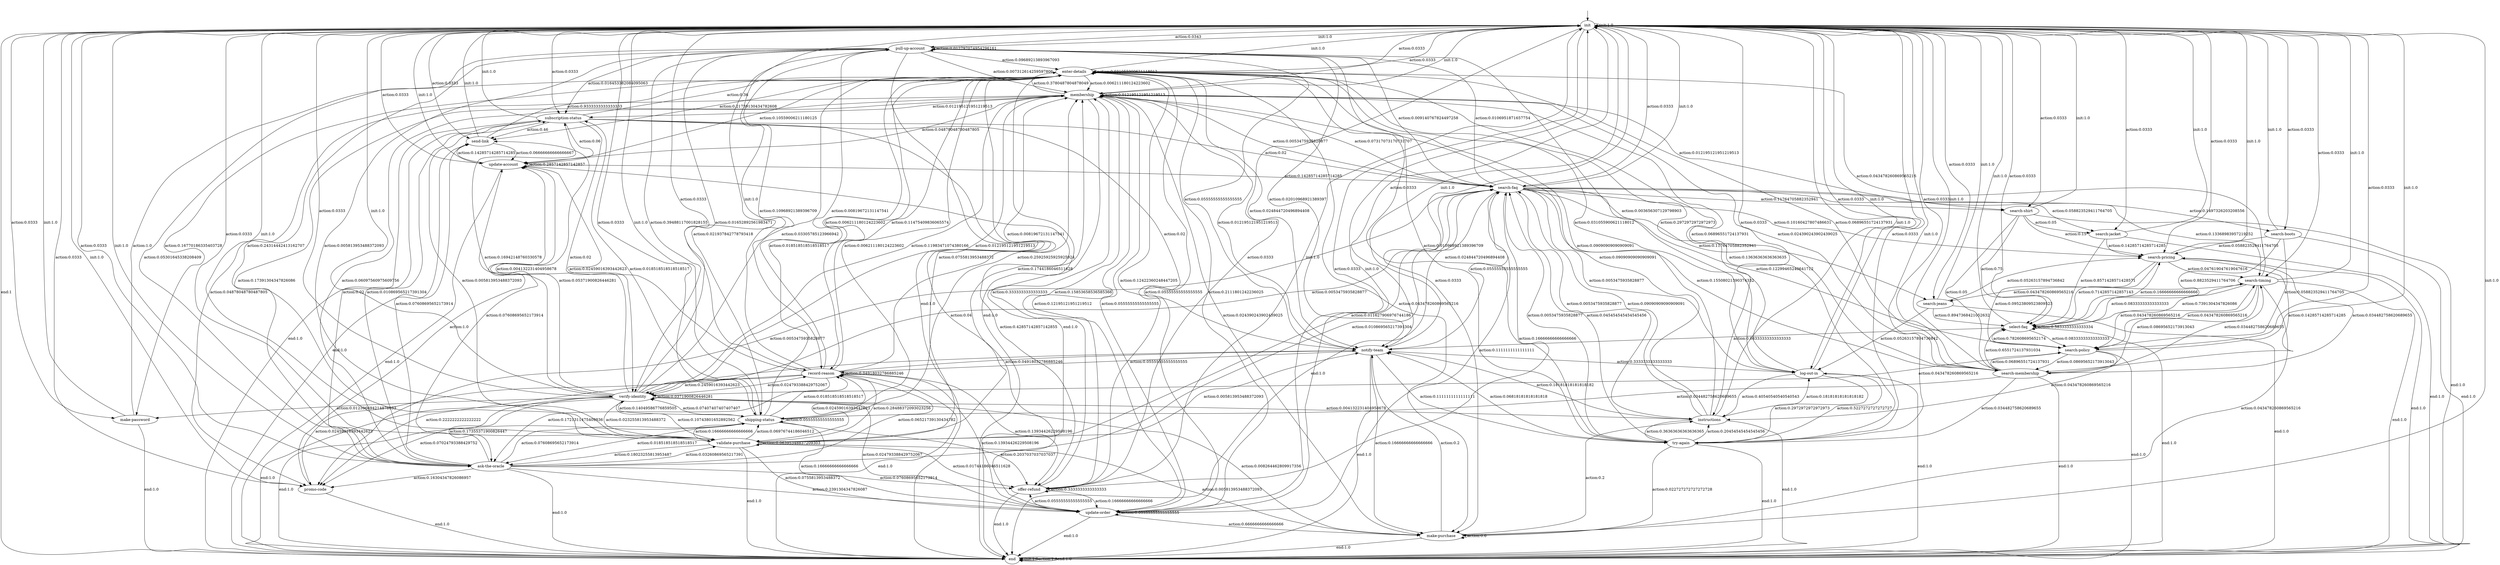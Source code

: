 digraph learned_mdp {
s0 [label="init"];
s1 [label="pull-up-account"];
s2 [label="enter-details"];
s3 [label="verify-identity"];
s4 [label="make-password"];
s5 [label="search-timing"];
s6 [label="search-policy"];
s7 [label="validate-purchase"];
s8 [label="search-faq"];
s9 [label="membership"];
s10 [label="search-boots"];
s11 [label="try-again"];
s12 [label="ask-the-oracle"];
s13 [label="update-order"];
s14 [label="promo-code"];
s15 [label="update-account"];
s16 [label="search-membership"];
s17 [label="make-purchase"];
s18 [label="offer-refund"];
s19 [label="notify-team"];
s20 [label="record-reason"];
s21 [label="search-jeans"];
s22 [label="shipping-status"];
s23 [label="search-shirt"];
s24 [label="instructions"];
s25 [label="search-jacket"];
s26 [label="log-out-in"];
s27 [label="select-faq"];
s28 [label="subscription-status"];
s29 [label="send-link"];
s30 [label="search-pricing"];
s31 [label="end"];
s0 -> s0  [label="init:1.0"];
s0 -> s1  [label="action:0.0343"];
s0 -> s2  [label="action:0.0333"];
s0 -> s3  [label="action:0.0333"];
s0 -> s4  [label="action:0.0333"];
s0 -> s5  [label="action:0.0333"];
s0 -> s6  [label="action:0.0333"];
s0 -> s7  [label="action:0.0333"];
s0 -> s8  [label="action:0.0333"];
s0 -> s9  [label="action:0.0333"];
s0 -> s10  [label="action:0.0333"];
s0 -> s11  [label="action:0.0333"];
s0 -> s12  [label="action:0.0333"];
s0 -> s13  [label="action:0.0333"];
s0 -> s14  [label="action:0.0333"];
s0 -> s15  [label="action:0.0333"];
s0 -> s16  [label="action:0.0333"];
s0 -> s17  [label="action:0.0333"];
s0 -> s18  [label="action:0.0333"];
s0 -> s19  [label="action:0.0333"];
s0 -> s20  [label="action:0.0333"];
s0 -> s21  [label="action:0.0333"];
s0 -> s22  [label="action:0.0333"];
s0 -> s23  [label="action:0.0333"];
s0 -> s24  [label="action:0.0333"];
s0 -> s25  [label="action:0.0333"];
s0 -> s26  [label="action:0.0333"];
s0 -> s27  [label="action:0.0333"];
s0 -> s28  [label="action:0.0333"];
s0 -> s29  [label="action:0.0333"];
s0 -> s30  [label="action:0.0333"];
s0 -> s31  [label="end:1"];
s1 -> s0  [label="init:1.0"];
s1 -> s1  [label="action:0.012797074954296161"];
s1 -> s2  [label="action:0.09689213893967093"];
s1 -> s3  [label="action:0.39488117001828155"];
s1 -> s7  [label="action:0.24314442413162707"];
s1 -> s8  [label="action:0.009140767824497258"];
s1 -> s9  [label="action:0.007312614259597806"];
s1 -> s11  [label="action:0.010968921389396709"];
s1 -> s12  [label="action:0.05301645338208409"];
s1 -> s19  [label="action:0.02010968921389397"];
s1 -> s20  [label="action:0.10968921389396709"];
s1 -> s22  [label="action:0.021937842778793418"];
s1 -> s26  [label="action:0.003656307129798903"];
s1 -> s28  [label="action:0.016453382084095063"];
s1 -> s31 [label="end:1.0"];
s2 -> s0  [label="init:1.0"];
s2 -> s2  [label="action:0.031055900621118012"];
s2 -> s4  [label="action:0.16770186335403728"];
s2 -> s9  [label="action:0.006211180124223602"];
s2 -> s11  [label="action:0.024844720496894408"];
s2 -> s13  [label="action:0.2111801242236025"];
s2 -> s15  [label="action:0.10559006211180125"];
s2 -> s17  [label="action:0.043478260869565216"];
s2 -> s18  [label="action:0.12422360248447205"];
s2 -> s19  [label="action:0.024844720496894408"];
s2 -> s20  [label="action:0.006211180124223602"];
s2 -> s22  [label="action:0.006211180124223602"];
s2 -> s26  [label="action:0.031055900621118012"];
s2 -> s29  [label="action:0.21739130434782608"];
s2 -> s31 [label="end:1.0"];
s3 -> s0  [label="init:1.0"];
s3 -> s1  [label="action:0.01652892561983471"];
s3 -> s2  [label="action:0.03305785123966942"];
s3 -> s3  [label="action:0.0371900826446281"];
s3 -> s4  [label="action:0.012396694214876033"];
s3 -> s7  [label="action:0.10743801652892562"];
s3 -> s9  [label="action:0.11983471074380166"];
s3 -> s12  [label="action:0.17355371900826447"];
s3 -> s13  [label="action:0.024793388429752067"];
s3 -> s14  [label="action:0.07024793388429752"];
s3 -> s15  [label="action:0.05371900826446281"];
s3 -> s17  [label="action:0.008264462809917356"];
s3 -> s20  [label="action:0.024793388429752067"];
s3 -> s22  [label="action:0.14049586776859505"];
s3 -> s24  [label="action:0.004132231404958678"];
s3 -> s28  [label="action:0.16942148760330578"];
s3 -> s29  [label="action:0.004132231404958678"];
s3 -> s31 [label="end:1.0"];
s4 -> s0  [label="init:1.0"];
s4 -> s2  [label="action:1.0"];
s4 -> s31 [label="end:1.0"];
s5 -> s0  [label="init:1.0"];
s5 -> s2  [label="action:0.043478260869565216"];
s5 -> s6  [label="action:0.043478260869565216"];
s5 -> s16  [label="action:0.08695652173913043"];
s5 -> s17  [label="action:0.043478260869565216"];
s5 -> s21  [label="action:0.043478260869565216"];
s5 -> s27  [label="action:0.7391304347826086"];
s5 -> s31 [label="end:1.0"];
s6 -> s0  [label="init:1.0"];
s6 -> s3  [label="action:0.043478260869565216"];
s6 -> s5  [label="action:0.043478260869565216"];
s6 -> s16  [label="action:0.08695652173913043"];
s6 -> s24  [label="action:0.043478260869565216"];
s6 -> s27  [label="action:0.782608695652174"];
s6 -> s31 [label="end:1.0"];
s7 -> s0  [label="init:1.0"];
s7 -> s1  [label="action:0.005813953488372093"];
s7 -> s2  [label="action:0.0755813953488372"];
s7 -> s3  [label="action:0.023255813953488372"];
s7 -> s7  [label="action:0.06395348837209303"];
s7 -> s8  [label="action:0.011627906976744186"];
s7 -> s9  [label="action:0.1744186046511628"];
s7 -> s12  [label="action:0.18023255813953487"];
s7 -> s13  [label="action:0.0755813953488372"];
s7 -> s17  [label="action:0.005813953488372093"];
s7 -> s18  [label="action:0.01744186046511628"];
s7 -> s19  [label="action:0.005813953488372093"];
s7 -> s20  [label="action:0.28488372093023256"];
s7 -> s22  [label="action:0.06976744186046512"];
s7 -> s28  [label="action:0.005813953488372093"];
s7 -> s31 [label="end:1.0"];
s8 -> s0  [label="init:1.0"];
s8 -> s1  [label="action:0.0106951871657754"];
s8 -> s3  [label="action:0.0053475935828877"];
s8 -> s5  [label="action:0.13368983957219252"];
s8 -> s6  [label="action:0.12299465240641712"];
s8 -> s9  [label="action:0.0053475935828877"];
s8 -> s10  [label="action:0.1497326203208556"];
s8 -> s11  [label="action:0.0053475935828877"];
s8 -> s14  [label="action:0.0053475935828877"];
s8 -> s16  [label="action:0.15508021390374332"];
s8 -> s21  [label="action:0.11764705882352941"];
s8 -> s23  [label="action:0.11764705882352941"];
s8 -> s24  [label="action:0.0053475935828877"];
s8 -> s25  [label="action:0.058823529411764705"];
s8 -> s26  [label="action:0.0053475935828877"];
s8 -> s30  [label="action:0.10160427807486631"];
s8 -> s31 [label="end:1.0"];
s9 -> s0  [label="init:1.0"];
s9 -> s2  [label="action:0.3780487804878049"];
s9 -> s3  [label="action:0.012195121951219513"];
s9 -> s8  [label="action:0.07317073170731707"];
s9 -> s9  [label="action:0.012195121951219513"];
s9 -> s12  [label="action:0.06097560975609756"];
s9 -> s13  [label="action:0.12195121951219512"];
s9 -> s14  [label="action:0.04878048780487805"];
s9 -> s15  [label="action:0.04878048780487805"];
s9 -> s16  [label="action:0.024390243902439025"];
s9 -> s17  [label="action:0.024390243902439025"];
s9 -> s18  [label="action:0.15853658536585366"];
s9 -> s19  [label="action:0.012195121951219513"];
s9 -> s23  [label="action:0.012195121951219513"];
s9 -> s28  [label="action:0.012195121951219513"];
s9 -> s31 [label="end:1.0"];
s10 -> s0  [label="init:1.0"];
s10 -> s6  [label="action:0.058823529411764705"];
s10 -> s27  [label="action:0.8823529411764706"];
s10 -> s30  [label="action:0.058823529411764705"];
s10 -> s31 [label="end:1.0"];
s11 -> s0  [label="init:1.0"];
s11 -> s2  [label="action:0.13636363636363635"];
s11 -> s8  [label="action:0.045454545454545456"];
s11 -> s17  [label="action:0.022727272727272728"];
s11 -> s19  [label="action:0.06818181818181818"];
s11 -> s24  [label="action:0.20454545454545456"];
s11 -> s26  [label="action:0.5227272727272727"];
s11 -> s31 [label="end:1.0"];
s12 -> s0  [label="init:1.0"];
s12 -> s7  [label="action:0.03260869565217391"];
s12 -> s8  [label="action:0.010869565217391304"];
s12 -> s9  [label="action:0.17391304347826086"];
s12 -> s13  [label="action:0.2391304347826087"];
s12 -> s14  [label="action:0.16304347826086957"];
s12 -> s15  [label="action:0.07608695652173914"];
s12 -> s18  [label="action:0.07608695652173914"];
s12 -> s20  [label="action:0.06521739130434782"];
s12 -> s22  [label="action:0.07608695652173914"];
s12 -> s28  [label="action:0.010869565217391304"];
s12 -> s29  [label="action:0.07608695652173914"];
s12 -> s31 [label="end:1.0"];
s13 -> s0  [label="init:1.0"];
s13 -> s2  [label="action:0.05555555555555555"];
s13 -> s8  [label="action:0.1111111111111111"];
s13 -> s9  [label="action:0.05555555555555555"];
s13 -> s13  [label="action:0.05555555555555555"];
s13 -> s17  [label="action:0.6666666666666666"];
s13 -> s18  [label="action:0.05555555555555555"];
s13 -> s31 [label="end:1.0"];
s14 -> s0  [label="init:1.0"];
s14 -> s15  [label="action:1.0"];
s14 -> s31 [label="end:1.0"];
s15 -> s0  [label="init:1.0"];
s15 -> s8  [label="action:0.14285714285714285"];
s15 -> s15  [label="action:0.2857142857142857"];
s15 -> s18  [label="action:0.42857142857142855"];
s15 -> s29  [label="action:0.14285714285714285"];
s15 -> s31 [label="end:1.0"];
s16 -> s0  [label="init:1.0"];
s16 -> s2  [label="action:0.06896551724137931"];
s16 -> s5  [label="action:0.034482758620689655"];
s16 -> s6  [label="action:0.06896551724137931"];
s16 -> s9  [label="action:0.06896551724137931"];
s16 -> s11  [label="action:0.034482758620689655"];
s16 -> s22  [label="action:0.034482758620689655"];
s16 -> s27  [label="action:0.6551724137931034"];
s16 -> s30  [label="action:0.034482758620689655"];
s16 -> s31 [label="end:1.0"];
s17 -> s0  [label="init:1.0"];
s17 -> s17  [label="action:0.6"];
s17 -> s19  [label="action:0.2"];
s17 -> s24  [label="action:0.2"];
s17 -> s31 [label="end:1.0"];
s18 -> s0  [label="init:1.0"];
s18 -> s8  [label="action:0.16666666666666666"];
s18 -> s9  [label="action:0.3333333333333333"];
s18 -> s13  [label="action:0.16666666666666666"];
s18 -> s18  [label="action:0.3333333333333333"];
s18 -> s31 [label="end:1.0"];
s19 -> s0  [label="init:1.0"];
s19 -> s1  [label="action:0.05555555555555555"];
s19 -> s8  [label="action:0.05555555555555555"];
s19 -> s11  [label="action:0.1111111111111111"];
s19 -> s14  [label="action:0.2222222222222222"];
s19 -> s17  [label="action:0.16666666666666666"];
s19 -> s20  [label="action:0.05555555555555555"];
s19 -> s26  [label="action:0.3333333333333333"];
s19 -> s31 [label="end:1.0"];
s20 -> s0  [label="init:1.0"];
s20 -> s1  [label="action:0.00819672131147541"];
s20 -> s2  [label="action:0.11475409836065574"];
s20 -> s3  [label="action:0.2459016393442623"];
s20 -> s7  [label="action:0.02459016393442623"];
s20 -> s9  [label="action:0.00819672131147541"];
s20 -> s12  [label="action:0.1721311475409836"];
s20 -> s13  [label="action:0.13934426229508196"];
s20 -> s14  [label="action:0.02459016393442623"];
s20 -> s15  [label="action:0.02459016393442623"];
s20 -> s18  [label="action:0.13934426229508196"];
s20 -> s19  [label="action:0.04918032786885246"];
s20 -> s20  [label="action:0.04918032786885246"];
s20 -> s31 [label="end:1.0"];
s21 -> s0  [label="init:1.0"];
s21 -> s26  [label="action:0.05263157894736842"];
s21 -> s27  [label="action:0.8947368421052632"];
s21 -> s30  [label="action:0.05263157894736842"];
s21 -> s31 [label="end:1.0"];
s22 -> s0  [label="init:1.0"];
s22 -> s2  [label="action:0.018518518518518517"];
s22 -> s3  [label="action:0.07407407407407407"];
s22 -> s7  [label="action:0.16666666666666666"];
s22 -> s9  [label="action:0.25925925925925924"];
s22 -> s12  [label="action:0.018518518518518517"];
s22 -> s13  [label="action:0.16666666666666666"];
s22 -> s18  [label="action:0.2037037037037037"];
s22 -> s20  [label="action:0.018518518518518517"];
s22 -> s22  [label="action:0.05555555555555555"];
s22 -> s28  [label="action:0.018518518518518517"];
s22 -> s31 [label="end:1.0"];
s23 -> s0  [label="init:1.0"];
s23 -> s16  [label="action:0.05"];
s23 -> s25  [label="action:0.05"];
s23 -> s27  [label="action:0.75"];
s23 -> s30  [label="action:0.15"];
s23 -> s31 [label="end:1.0"];
s24 -> s0  [label="init:1.0"];
s24 -> s2  [label="action:0.09090909090909091"];
s24 -> s8  [label="action:0.09090909090909091"];
s24 -> s9  [label="action:0.09090909090909091"];
s24 -> s11  [label="action:0.36363636363636365"];
s24 -> s19  [label="action:0.18181818181818182"];
s24 -> s26  [label="action:0.18181818181818182"];
s24 -> s31 [label="end:1.0"];
s25 -> s0  [label="init:1.0"];
s25 -> s27  [label="action:0.8571428571428571"];
s25 -> s30  [label="action:0.14285714285714285"];
s25 -> s31 [label="end:1.0"];
s26 -> s0  [label="init:1.0"];
s26 -> s2  [label="action:0.2972972972972973"];
s26 -> s11  [label="action:0.2972972972972973"];
s26 -> s24  [label="action:0.40540540540540543"];
s26 -> s31 [label="end:1.0"];
s27 -> s0  [label="init:1.0"];
s27 -> s5  [label="action:0.08333333333333333"];
s27 -> s6  [label="action:0.08333333333333333"];
s27 -> s19  [label="action:0.08333333333333333"];
s27 -> s27  [label="action:0.5833333333333334"];
s27 -> s30  [label="action:0.16666666666666666"];
s27 -> s31 [label="end:1.0"];
s28 -> s0  [label="init:1.0"];
s28 -> s2  [label="action:0.36"];
s28 -> s3  [label="action:0.02"];
s28 -> s8  [label="action:0.02"];
s28 -> s12  [label="action:0.02"];
s28 -> s13  [label="action:0.04"];
s28 -> s15  [label="action:0.06"];
s28 -> s19  [label="action:0.02"];
s28 -> s29  [label="action:0.46"];
s28 -> s31 [label="end:1.0"];
s29 -> s0  [label="init:1.0"];
s29 -> s2  [label="action:0.9333333333333333"];
s29 -> s15  [label="action:0.06666666666666667"];
s29 -> s31 [label="end:1.0"];
s30 -> s0  [label="init:1.0"];
s30 -> s5  [label="action:0.047619047619047616"];
s30 -> s6  [label="action:0.09523809523809523"];
s30 -> s16  [label="action:0.14285714285714285"];
s30 -> s27  [label="action:0.7142857142857143"];
s30 -> s31 [label="end:1.0"];
s31 -> s31 [label="init:1.0"];
s31 -> s31  [label="action:1.0"];
s31 -> s31  [label="end:1.0"];
__start0 [label="", shape=none];
__start0 -> s0  [label=""];
}